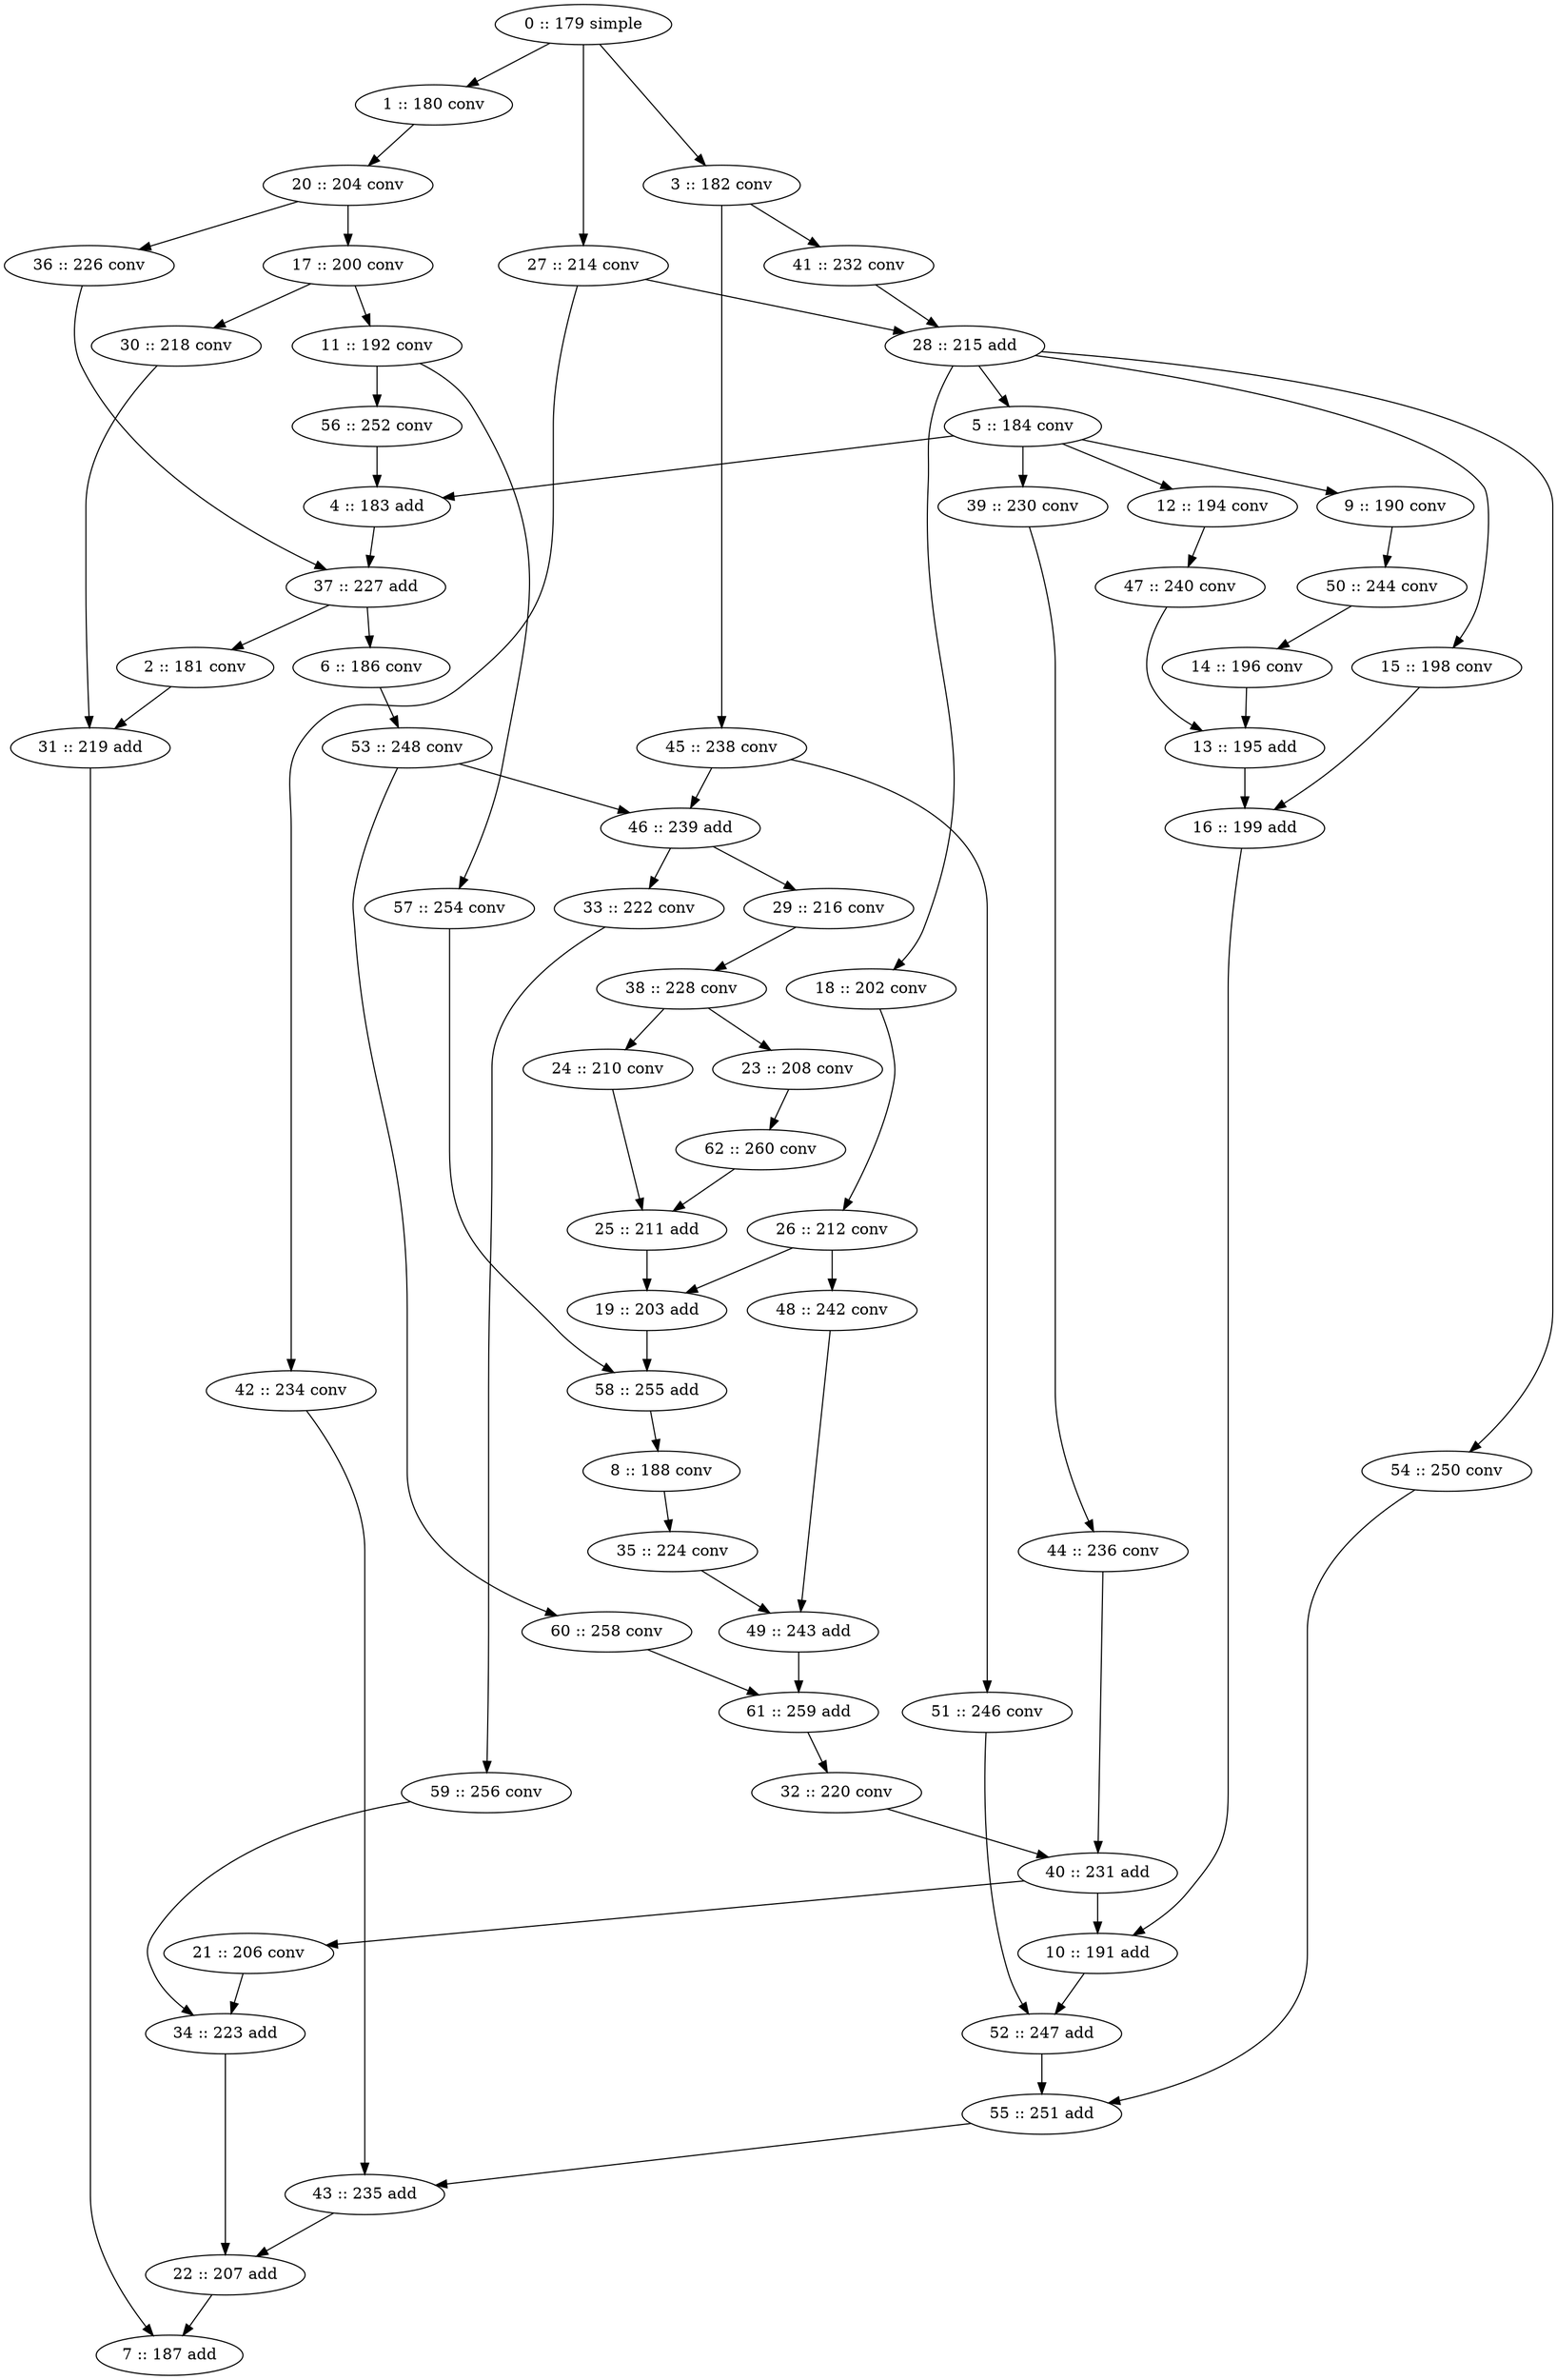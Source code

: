 // arch.gv
digraph arch {
	0 [label="0 :: 179 simple"]
	1 [label="1 :: 180 conv"]
	2 [label="2 :: 181 conv"]
	3 [label="3 :: 182 conv"]
	4 [label="4 :: 183 add"]
	5 [label="5 :: 184 conv"]
	6 [label="6 :: 186 conv"]
	7 [label="7 :: 187 add"]
	8 [label="8 :: 188 conv"]
	9 [label="9 :: 190 conv"]
	10 [label="10 :: 191 add"]
	11 [label="11 :: 192 conv"]
	12 [label="12 :: 194 conv"]
	13 [label="13 :: 195 add"]
	14 [label="14 :: 196 conv"]
	15 [label="15 :: 198 conv"]
	16 [label="16 :: 199 add"]
	17 [label="17 :: 200 conv"]
	18 [label="18 :: 202 conv"]
	19 [label="19 :: 203 add"]
	20 [label="20 :: 204 conv"]
	21 [label="21 :: 206 conv"]
	22 [label="22 :: 207 add"]
	23 [label="23 :: 208 conv"]
	24 [label="24 :: 210 conv"]
	25 [label="25 :: 211 add"]
	26 [label="26 :: 212 conv"]
	27 [label="27 :: 214 conv"]
	28 [label="28 :: 215 add"]
	29 [label="29 :: 216 conv"]
	30 [label="30 :: 218 conv"]
	31 [label="31 :: 219 add"]
	32 [label="32 :: 220 conv"]
	33 [label="33 :: 222 conv"]
	34 [label="34 :: 223 add"]
	35 [label="35 :: 224 conv"]
	36 [label="36 :: 226 conv"]
	37 [label="37 :: 227 add"]
	38 [label="38 :: 228 conv"]
	39 [label="39 :: 230 conv"]
	40 [label="40 :: 231 add"]
	41 [label="41 :: 232 conv"]
	42 [label="42 :: 234 conv"]
	43 [label="43 :: 235 add"]
	44 [label="44 :: 236 conv"]
	45 [label="45 :: 238 conv"]
	46 [label="46 :: 239 add"]
	47 [label="47 :: 240 conv"]
	48 [label="48 :: 242 conv"]
	49 [label="49 :: 243 add"]
	50 [label="50 :: 244 conv"]
	51 [label="51 :: 246 conv"]
	52 [label="52 :: 247 add"]
	53 [label="53 :: 248 conv"]
	54 [label="54 :: 250 conv"]
	55 [label="55 :: 251 add"]
	56 [label="56 :: 252 conv"]
	57 [label="57 :: 254 conv"]
	58 [label="58 :: 255 add"]
	59 [label="59 :: 256 conv"]
	60 [label="60 :: 258 conv"]
	61 [label="61 :: 259 add"]
	62 [label="62 :: 260 conv"]
	0 -> 1
	0 -> 3
	0 -> 27
	1 -> 20
	2 -> 31
	3 -> 41
	3 -> 45
	4 -> 37
	5 -> 4
	5 -> 9
	5 -> 12
	5 -> 39
	6 -> 53
	8 -> 35
	9 -> 50
	10 -> 52
	11 -> 56
	11 -> 57
	12 -> 47
	13 -> 16
	14 -> 13
	15 -> 16
	16 -> 10
	17 -> 11
	17 -> 30
	18 -> 26
	19 -> 58
	20 -> 17
	20 -> 36
	21 -> 34
	22 -> 7
	23 -> 62
	24 -> 25
	25 -> 19
	26 -> 19
	26 -> 48
	27 -> 28
	27 -> 42
	28 -> 5
	28 -> 15
	28 -> 18
	28 -> 54
	29 -> 38
	30 -> 31
	31 -> 7
	32 -> 40
	33 -> 59
	34 -> 22
	35 -> 49
	36 -> 37
	37 -> 2
	37 -> 6
	38 -> 23
	38 -> 24
	39 -> 44
	40 -> 10
	40 -> 21
	41 -> 28
	42 -> 43
	43 -> 22
	44 -> 40
	45 -> 46
	45 -> 51
	46 -> 29
	46 -> 33
	47 -> 13
	48 -> 49
	49 -> 61
	50 -> 14
	51 -> 52
	52 -> 55
	53 -> 46
	53 -> 60
	54 -> 55
	55 -> 43
	56 -> 4
	57 -> 58
	58 -> 8
	59 -> 34
	60 -> 61
	61 -> 32
	62 -> 25
}
